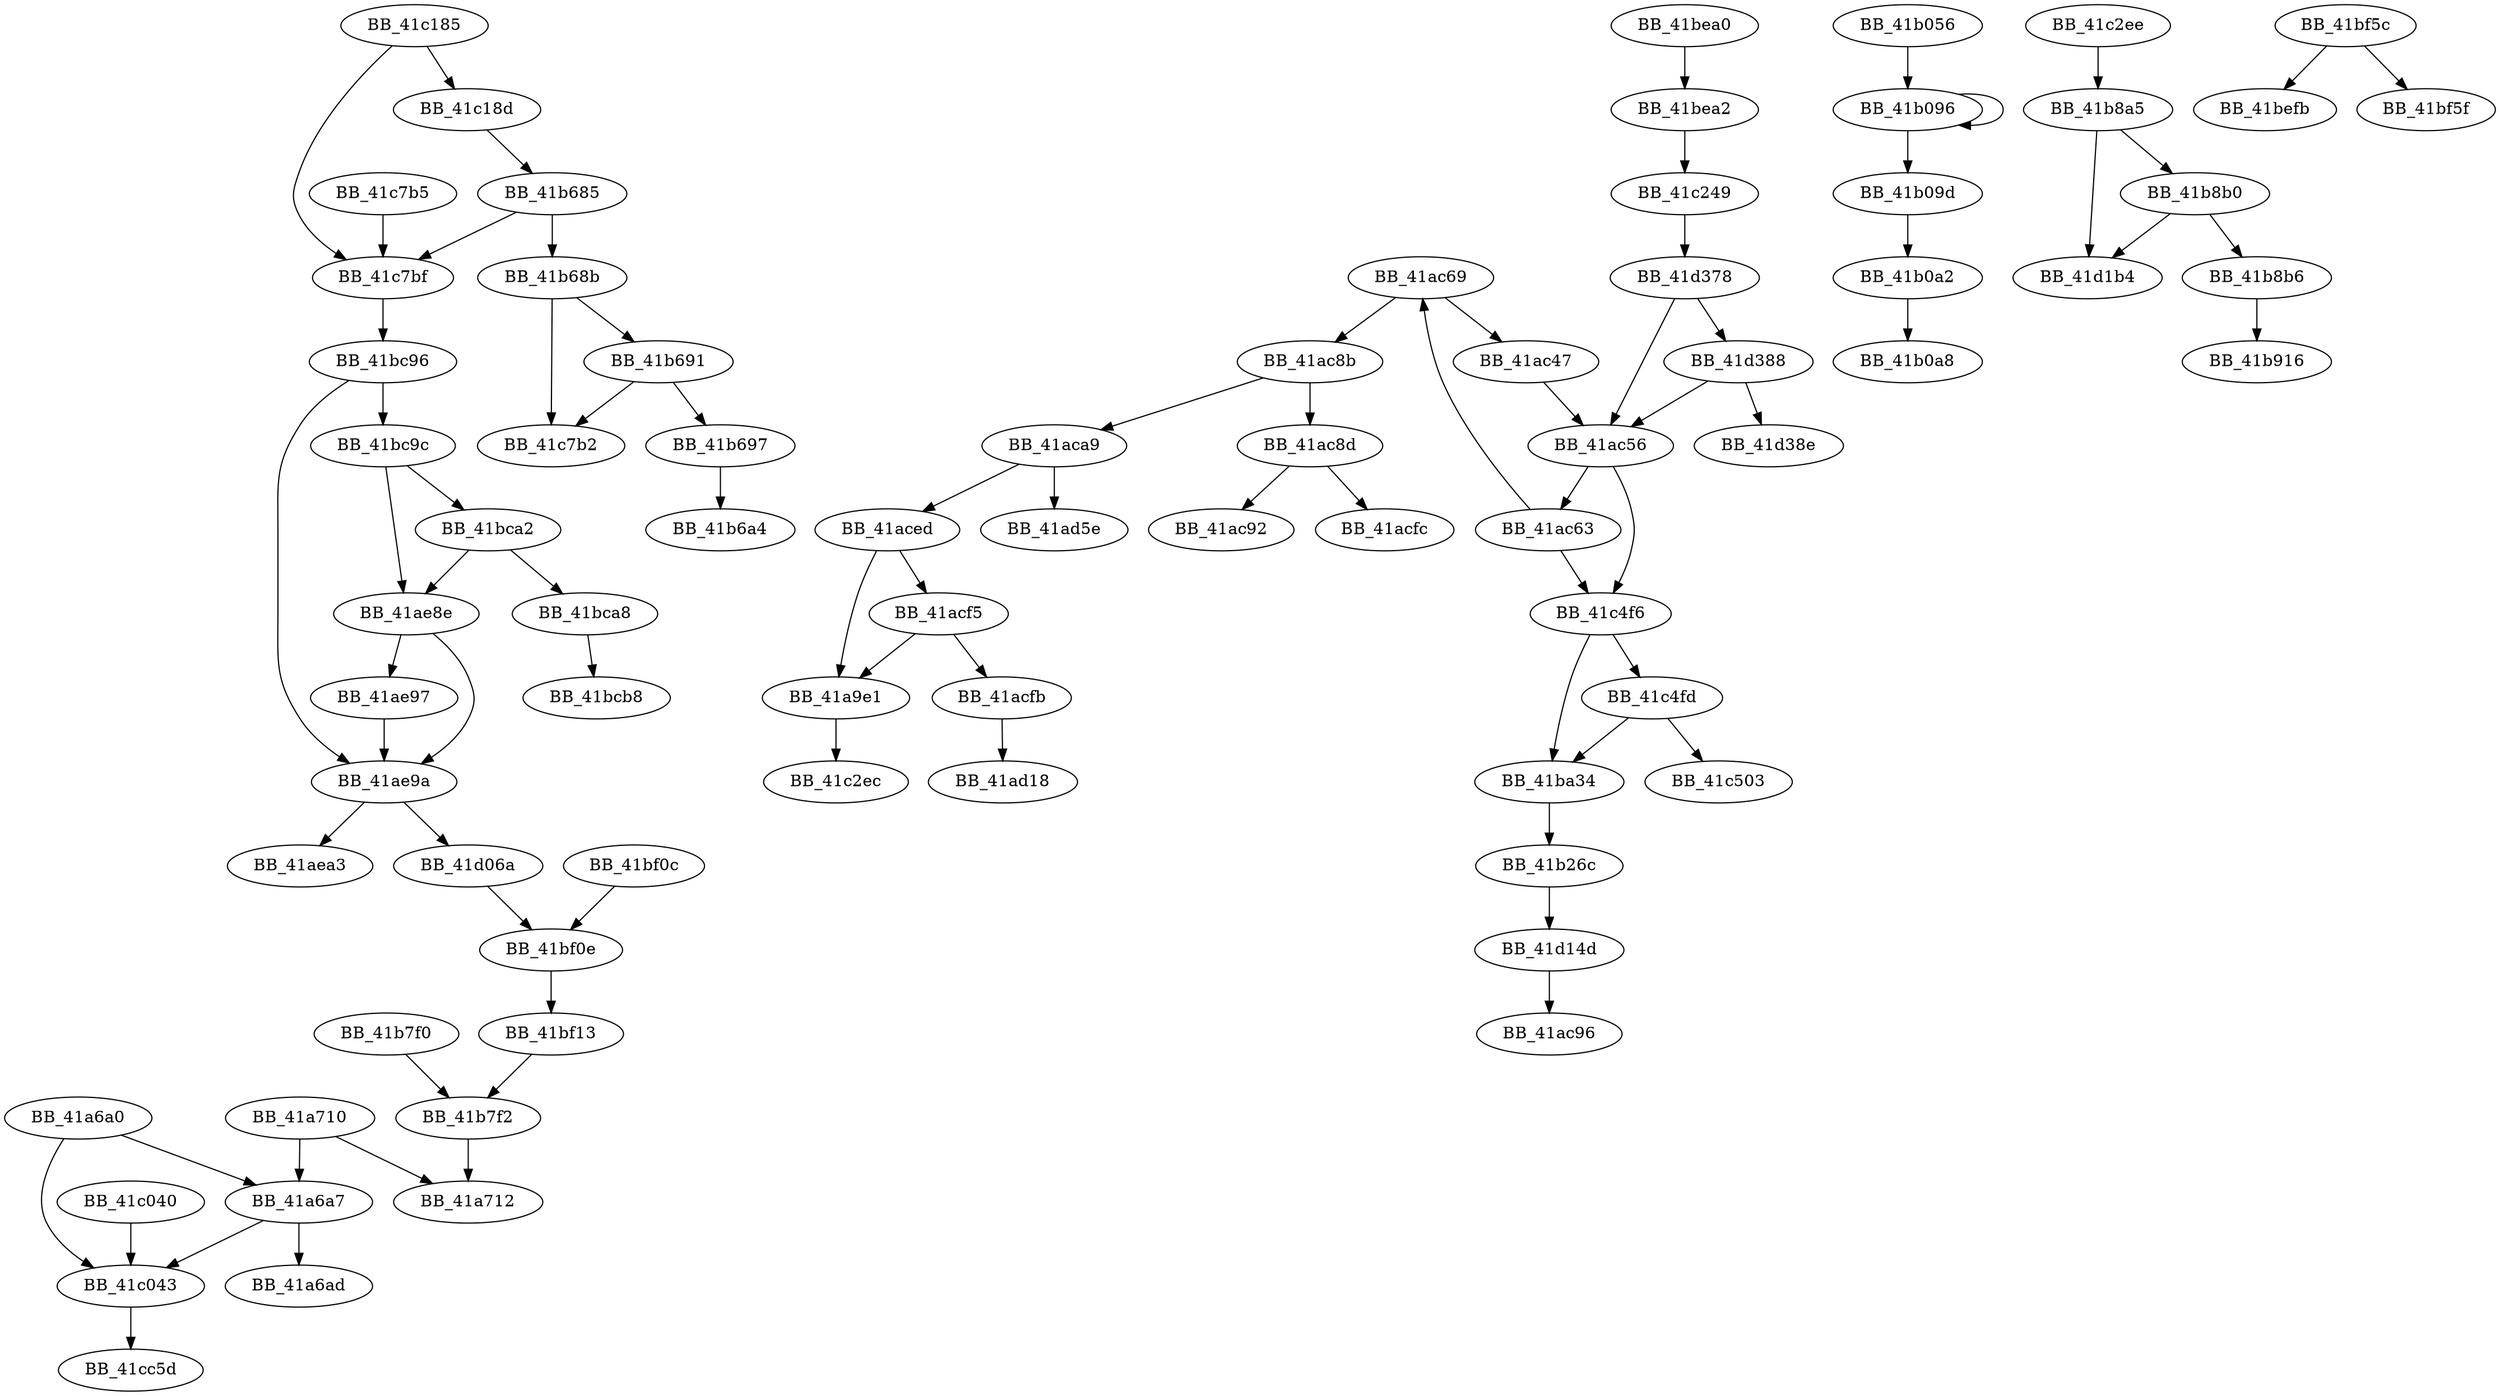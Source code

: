 DiGraph sub_41A6A0{
BB_41a6a0->BB_41a6a7
BB_41a6a0->BB_41c043
BB_41a6a7->BB_41a6ad
BB_41a6a7->BB_41c043
BB_41a710->BB_41a6a7
BB_41a710->BB_41a712
BB_41a9e1->BB_41c2ec
BB_41ac47->BB_41ac56
BB_41ac56->BB_41ac63
BB_41ac56->BB_41c4f6
BB_41ac63->BB_41ac69
BB_41ac63->BB_41c4f6
BB_41ac69->BB_41ac47
BB_41ac69->BB_41ac8b
BB_41ac8b->BB_41ac8d
BB_41ac8b->BB_41aca9
BB_41ac8d->BB_41ac92
BB_41ac8d->BB_41acfc
BB_41aca9->BB_41aced
BB_41aca9->BB_41ad5e
BB_41aced->BB_41a9e1
BB_41aced->BB_41acf5
BB_41acf5->BB_41a9e1
BB_41acf5->BB_41acfb
BB_41acfb->BB_41ad18
BB_41ae8e->BB_41ae97
BB_41ae8e->BB_41ae9a
BB_41ae97->BB_41ae9a
BB_41ae9a->BB_41aea3
BB_41ae9a->BB_41d06a
BB_41b056->BB_41b096
BB_41b096->BB_41b096
BB_41b096->BB_41b09d
BB_41b09d->BB_41b0a2
BB_41b0a2->BB_41b0a8
BB_41b26c->BB_41d14d
BB_41b685->BB_41b68b
BB_41b685->BB_41c7bf
BB_41b68b->BB_41b691
BB_41b68b->BB_41c7b2
BB_41b691->BB_41b697
BB_41b691->BB_41c7b2
BB_41b697->BB_41b6a4
BB_41b7f0->BB_41b7f2
BB_41b7f2->BB_41a712
BB_41b8a5->BB_41b8b0
BB_41b8a5->BB_41d1b4
BB_41b8b0->BB_41b8b6
BB_41b8b0->BB_41d1b4
BB_41b8b6->BB_41b916
BB_41ba34->BB_41b26c
BB_41bc96->BB_41ae9a
BB_41bc96->BB_41bc9c
BB_41bc9c->BB_41ae8e
BB_41bc9c->BB_41bca2
BB_41bca2->BB_41ae8e
BB_41bca2->BB_41bca8
BB_41bca8->BB_41bcb8
BB_41bea0->BB_41bea2
BB_41bea2->BB_41c249
BB_41bf0c->BB_41bf0e
BB_41bf0e->BB_41bf13
BB_41bf13->BB_41b7f2
BB_41bf5c->BB_41befb
BB_41bf5c->BB_41bf5f
BB_41c040->BB_41c043
BB_41c043->BB_41cc5d
BB_41c185->BB_41c18d
BB_41c185->BB_41c7bf
BB_41c18d->BB_41b685
BB_41c249->BB_41d378
BB_41c2ee->BB_41b8a5
BB_41c4f6->BB_41ba34
BB_41c4f6->BB_41c4fd
BB_41c4fd->BB_41ba34
BB_41c4fd->BB_41c503
BB_41c7b5->BB_41c7bf
BB_41c7bf->BB_41bc96
BB_41d06a->BB_41bf0e
BB_41d14d->BB_41ac96
BB_41d378->BB_41ac56
BB_41d378->BB_41d388
BB_41d388->BB_41ac56
BB_41d388->BB_41d38e
}
